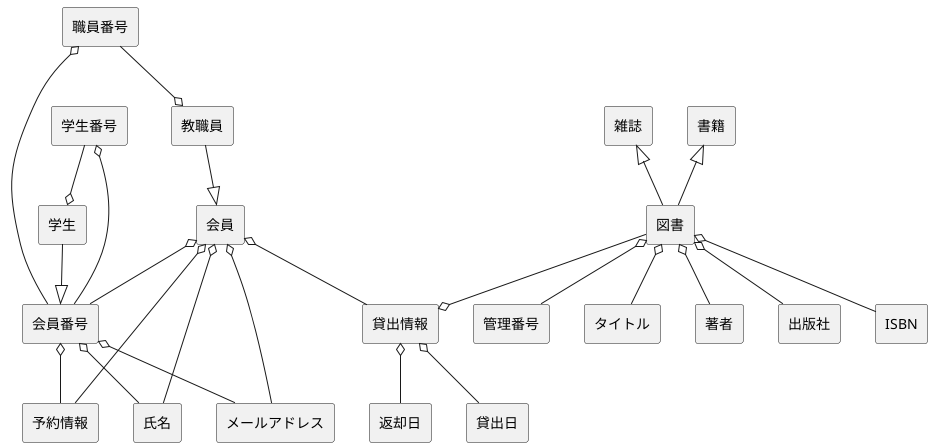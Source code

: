 @startuml 大原情報科学大学・図書館システムドメインモデル図
skinparam componentStyle rectangle

' 学生番号
[学生番号] --o [学生]
[学生番号] o-- [会員番号]

' 学生
[学生] --|> [会員番号]


' 職員番号
[職員番号] --o [教職員]
[職員番号] o-- [会員番号]





' 会員番号
[会員番号] o-- [氏名]
[会員番号] o-- [メールアドレス]
[会員番号] o-- [予約情報]

' 会員
[会員] o-- [会員番号]
[会員] o-- [氏名]
[会員] o-- [メールアドレス]
[会員] o-- [貸出情報]
[会員] o-- [予約情報]

' 教職員
[教職員] --|> [会員]



' 図書
[図書] o-- [管理番号]
[図書] o-- [タイトル]
[図書] o-- [著者]
[図書] o-- [出版社]
[図書] o-- [ISBN]
[図書] --o [貸出情報]

' 貸出情報
[貸出情報] o-- [貸出日]
[貸出情報] o-- [返却日]



' 書籍
[書籍] <|-- [図書]

' 雑誌
[雑誌] <|-- [図書]
 
@enduml
